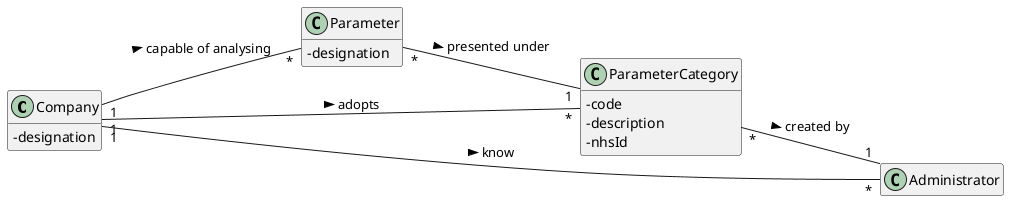 @startuml
hide empty methods
hide empty attributes
left to right direction
skinparam classAttributeIconSize 0


class Company {
  -designation
}

class Parameter {
  -designation
}

class ParameterCategory {
  -code
  -description
  -nhsId
}

class Administrator {

}

Company "1" -- "*" Parameter : capable of analysing >
Company "1" -- "*" ParameterCategory : adopts >
Company "1" -- "*" Administrator : know >
Parameter "*" -- "1" ParameterCategory: presented under >
ParameterCategory "*" -- "1" Administrator: created by >



@enduml